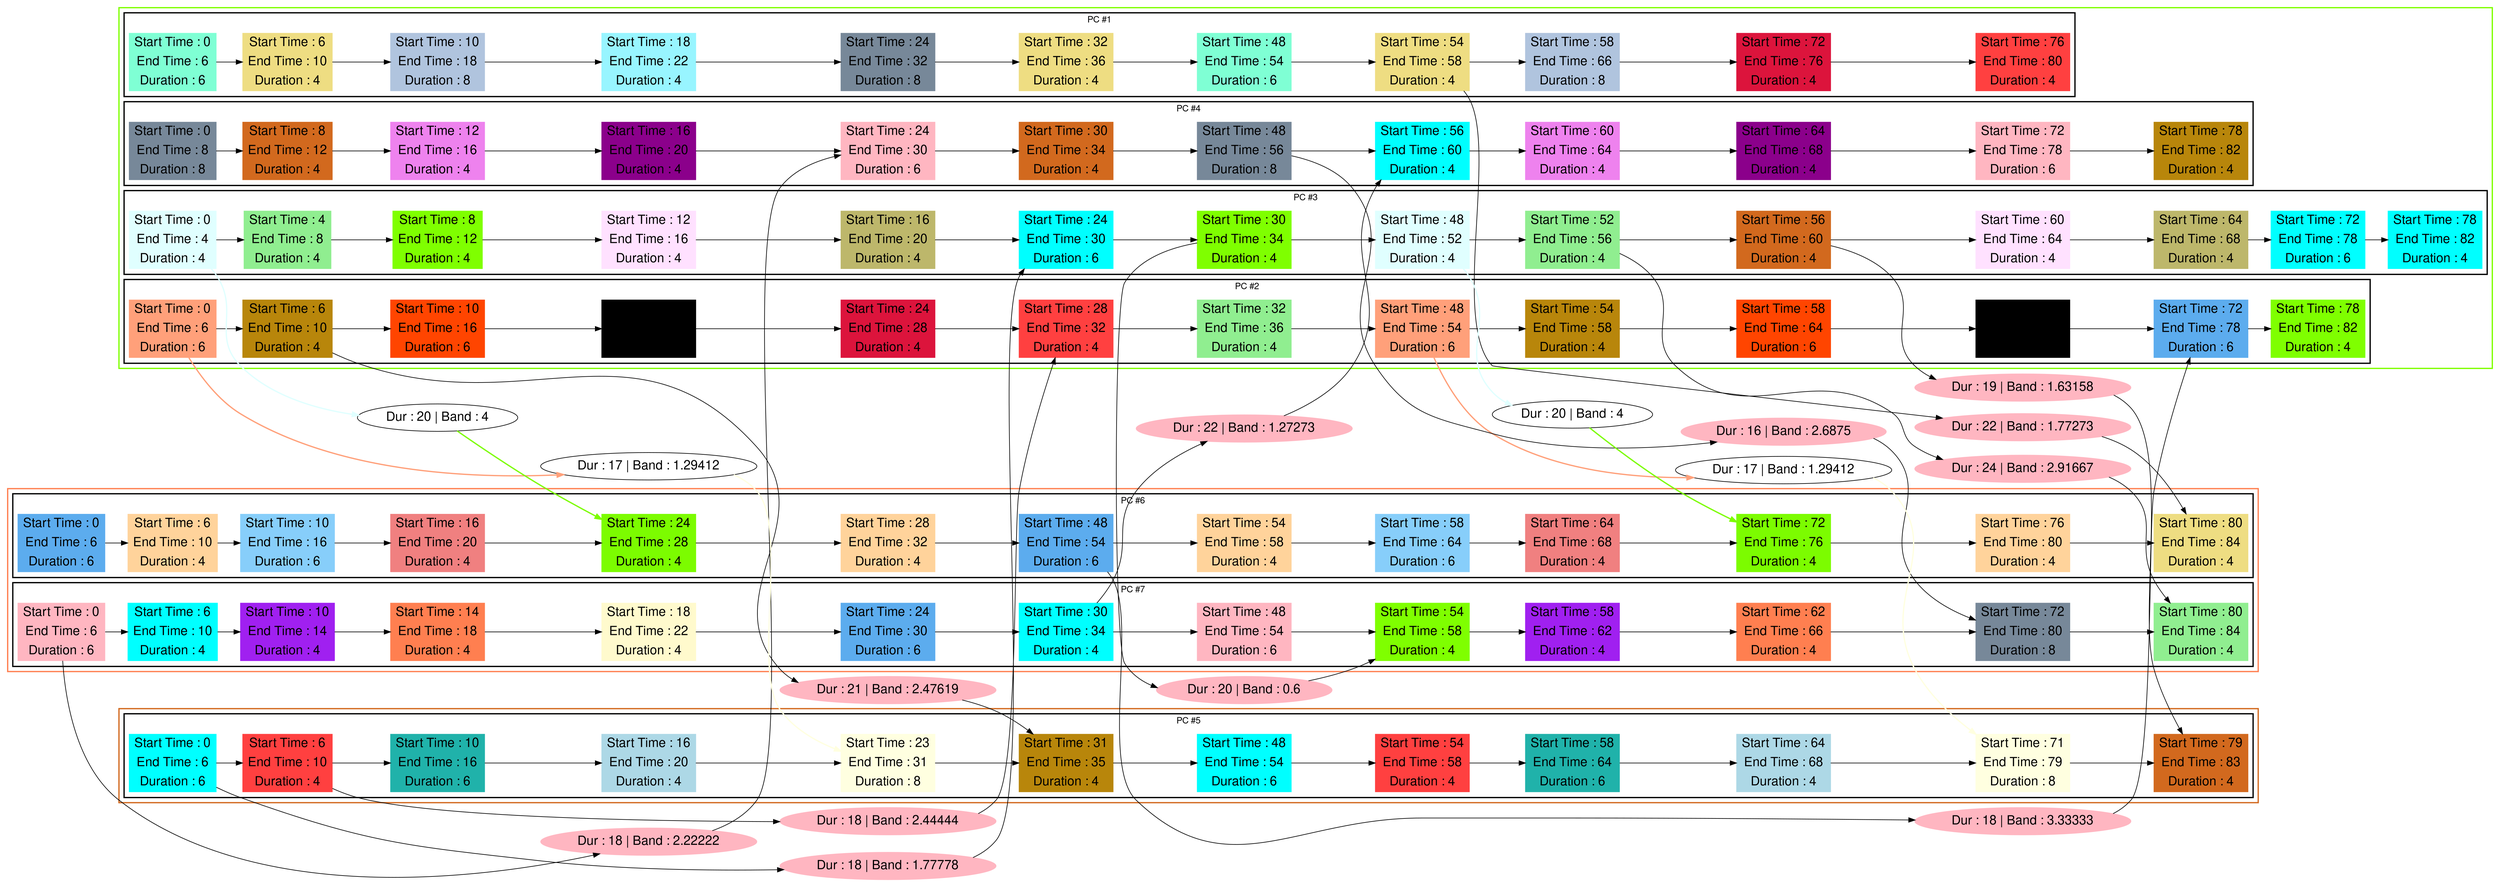digraph G {

fontname="Helvetica,Arial,sans-serif"
node [fontname="Helvetica,Arial,sans-serif"]
edge [fontname="Helvetica,Arial,sans-serif"]
graph [rankdir = "LR"];
node [fontsize = "20" shape = "ellipse"];

    subgraph cluster_Mod_0{
        color =chartreuse
        style = bold
        subgraph cluster_0{
           node [style=filled]
           color = black


            "node8" [
               label = "Start Time : 0 | End Time : 6 | Duration : 6"
               shape = "record"
               color = aquamarine
            ]

            "node62" [
               label = "Start Time : 6 | End Time : 10 | Duration : 4"
               shape = "record"
               color = lightgoldenrod
            ]

            "node84" [
               label = "Start Time : 10 | End Time : 18 | Duration : 8"
               shape = "record"
               color = lightsteelblue
            ]

            "node26" [
               label = "Start Time : 18 | End Time : 22 | Duration : 4"
               shape = "record"
               color = cadetblue1
            ]

            "node81" [
               label = "Start Time : 24 | End Time : 32 | Duration : 8"
               shape = "record"
               color = lightslategray
            ]

            "node63" [
               label = "Start Time : 32 | End Time : 36 | Duration : 4"
               shape = "record"
               color = lightgoldenrod
            ]

            "node9" [
               label = "Start Time : 48 | End Time : 54 | Duration : 6"
               shape = "record"
               color = aquamarine
            ]

            "node64" [
               label = "Start Time : 54 | End Time : 58 | Duration : 4"
               shape = "record"
               color = lightgoldenrod
            ]

            "node85" [
               label = "Start Time : 58 | End Time : 66 | Duration : 8"
               shape = "record"
               color = lightsteelblue
            ]

            "node40" [
               label = "Start Time : 72 | End Time : 76 | Duration : 4"
               shape = "record"
               color = crimson
            ]

            "node21" [
               label = "Start Time : 76 | End Time : 80 | Duration : 4"
               shape = "record"
               color = brown1
            ]

            node8 -> node62 -> node84 -> node26 -> node81 -> node63 -> node9 -> node64 -> node85 -> node40 -> node21

            label = "PC #1"

        }
        subgraph cluster_1{
           node [style=filled]
           color = black


            "node74" [
               label = "Start Time : 0 | End Time : 6 | Duration : 6"
               shape = "record"
               color = lightsalmon
            ]

            "node45" [
               label = "Start Time : 6 | End Time : 10 | Duration : 4"
               shape = "record"
               color = darkgoldenrod
            ]

            "node10" [
               label = "Start Time : 10 | End Time : 16 | Duration : 6"
               shape = "record"
               color = orangered1
            ]

            "node37" [
               label = "Start Time : 16 | End Time : 20 | Duration : 4"
               shape = "record"
               color = cornflower
            ]

            "node39" [
               label = "Start Time : 24 | End Time : 28 | Duration : 4"
               shape = "record"
               color = crimson
            ]

            "node19" [
               label = "Start Time : 28 | End Time : 32 | Duration : 4"
               shape = "record"
               color = brown1
            ]

            "node67" [
               label = "Start Time : 32 | End Time : 36 | Duration : 4"
               shape = "record"
               color = lightgreen
            ]

            "node75" [
               label = "Start Time : 48 | End Time : 54 | Duration : 6"
               shape = "record"
               color = lightsalmon
            ]

            "node47" [
               label = "Start Time : 54 | End Time : 58 | Duration : 4"
               shape = "record"
               color = darkgoldenrod
            ]

            "node11" [
               label = "Start Time : 58 | End Time : 64 | Duration : 6"
               shape = "record"
               color = orangered1
            ]

            "node38" [
               label = "Start Time : 64 | End Time : 68 | Duration : 4"
               shape = "record"
               color = cornflower
            ]

            "node3" [
               label = "Start Time : 72 | End Time : 78 | Duration : 6"
               shape = "record"
               color = steelblue2
            ]

            "node30" [
               label = "Start Time : 78 | End Time : 82 | Duration : 4"
               shape = "record"
               color = chartreuse
            ]

            node74 -> node45 -> node10 -> node37 -> node39 -> node19 -> node67 -> node75 -> node47 -> node11 -> node38 -> node3 -> node30

            label = "PC #2"

        }
        subgraph cluster_2{
           node [style=filled]
           color = black


            "node60" [
               label = "Start Time : 0 | End Time : 4 | Duration : 4"
               shape = "record"
               color = lightcyan
            ]

            "node66" [
               label = "Start Time : 4 | End Time : 8 | Duration : 4"
               shape = "record"
               color = lightgreen
            ]

            "node27" [
               label = "Start Time : 8 | End Time : 12 | Duration : 4"
               shape = "record"
               color = chartreuse
            ]

            "node14" [
               label = "Start Time : 12 | End Time : 16 | Duration : 4"
               shape = "record"
               color = thistle1
            ]

            "node49" [
               label = "Start Time : 16 | End Time : 20 | Duration : 4"
               shape = "record"
               color = darkkhaki
            ]

            "node5" [
               label = "Start Time : 24 | End Time : 30 | Duration : 6"
               shape = "record"
               color = aqua
            ]

            "node28" [
               label = "Start Time : 30 | End Time : 34 | Duration : 4"
               shape = "record"
               color = chartreuse
            ]

            "node61" [
               label = "Start Time : 48 | End Time : 52 | Duration : 4"
               shape = "record"
               color = lightcyan
            ]

            "node68" [
               label = "Start Time : 52 | End Time : 56 | Duration : 4"
               shape = "record"
               color = lightgreen
            ]

            "node33" [
               label = "Start Time : 56 | End Time : 60 | Duration : 4"
               shape = "record"
               color = chocolate
            ]

            "node15" [
               label = "Start Time : 60 | End Time : 64 | Duration : 4"
               shape = "record"
               color = thistle1
            ]

            "node50" [
               label = "Start Time : 64 | End Time : 68 | Duration : 4"
               shape = "record"
               color = darkkhaki
            ]

            "node7" [
               label = "Start Time : 72 | End Time : 78 | Duration : 6"
               shape = "record"
               color = aqua
            ]

            "node44" [
               label = "Start Time : 78 | End Time : 82 | Duration : 4"
               shape = "record"
               color = cyan
            ]

            node60 -> node66 -> node27 -> node14 -> node49 -> node5 -> node28 -> node61 -> node68 -> node33 -> node15 -> node50 -> node7 -> node44

            label = "PC #3"

        }
        subgraph cluster_3{
           node [style=filled]
           color = black


            "node80" [
               label = "Start Time : 0 | End Time : 8 | Duration : 8"
               shape = "record"
               color = lightslategray
            ]

            "node31" [
               label = "Start Time : 8 | End Time : 12 | Duration : 4"
               shape = "record"
               color = chocolate
            ]

            "node16" [
               label = "Start Time : 12 | End Time : 16 | Duration : 4"
               shape = "record"
               color = violet
            ]

            "node51" [
               label = "Start Time : 16 | End Time : 20 | Duration : 4"
               shape = "record"
               color = darkmagenta
            ]

            "node71" [
               label = "Start Time : 24 | End Time : 30 | Duration : 6"
               shape = "record"
               color = lightpink
            ]

            "node32" [
               label = "Start Time : 30 | End Time : 34 | Duration : 4"
               shape = "record"
               color = chocolate
            ]

            "node82" [
               label = "Start Time : 48 | End Time : 56 | Duration : 8"
               shape = "record"
               color = lightslategray
            ]

            "node43" [
               label = "Start Time : 56 | End Time : 60 | Duration : 4"
               shape = "record"
               color = cyan
            ]

            "node17" [
               label = "Start Time : 60 | End Time : 64 | Duration : 4"
               shape = "record"
               color = violet
            ]

            "node52" [
               label = "Start Time : 64 | End Time : 68 | Duration : 4"
               shape = "record"
               color = darkmagenta
            ]

            "node73" [
               label = "Start Time : 72 | End Time : 78 | Duration : 6"
               shape = "record"
               color = lightpink
            ]

            "node48" [
               label = "Start Time : 78 | End Time : 82 | Duration : 4"
               shape = "record"
               color = darkgoldenrod
            ]

            node80 -> node31 -> node16 -> node51 -> node71 -> node32 -> node82 -> node43 -> node17 -> node52 -> node73 -> node48

            label = "PC #4"

        }
    }
    subgraph cluster_Mod_4{
        color =chocolate
        style = bold
        subgraph cluster_4{
           node [style=filled]
           color = black


            "node4" [
               label = "Start Time : 0 | End Time : 6 | Duration : 6"
               shape = "record"
               color = aqua
            ]

            "node18" [
               label = "Start Time : 6 | End Time : 10 | Duration : 4"
               shape = "record"
               color = brown1
            ]

            "node76" [
               label = "Start Time : 10 | End Time : 16 | Duration : 6"
               shape = "record"
               color = lightseagreen
            ]

            "node56" [
               label = "Start Time : 16 | End Time : 20 | Duration : 4"
               shape = "record"
               color = lightblue
            ]

            "node86" [
               label = "Start Time : 23 | End Time : 31 | Duration : 8"
               shape = "record"
               color = lightyellow
            ]

            "node46" [
               label = "Start Time : 31 | End Time : 35 | Duration : 4"
               shape = "record"
               color = darkgoldenrod
            ]

            "node6" [
               label = "Start Time : 48 | End Time : 54 | Duration : 6"
               shape = "record"
               color = aqua
            ]

            "node20" [
               label = "Start Time : 54 | End Time : 58 | Duration : 4"
               shape = "record"
               color = brown1
            ]

            "node77" [
               label = "Start Time : 58 | End Time : 64 | Duration : 6"
               shape = "record"
               color = lightseagreen
            ]

            "node57" [
               label = "Start Time : 64 | End Time : 68 | Duration : 4"
               shape = "record"
               color = lightblue
            ]

            "node87" [
               label = "Start Time : 71 | End Time : 79 | Duration : 8"
               shape = "record"
               color = lightyellow
            ]

            "node34" [
               label = "Start Time : 79 | End Time : 83 | Duration : 4"
               shape = "record"
               color = chocolate
            ]

            node4 -> node18 -> node76 -> node56 -> node86 -> node46 -> node6 -> node20 -> node77 -> node57 -> node87 -> node34

            label = "PC #5"

        }
    }
    subgraph cluster_Mod_5{
        color =coral
        style = bold
        subgraph cluster_5{
           node [style=filled]
           color = black


            "node0" [
               label = "Start Time : 0 | End Time : 6 | Duration : 6"
               shape = "record"
               color = steelblue2
            ]

            "node22" [
               label = "Start Time : 6 | End Time : 10 | Duration : 4"
               shape = "record"
               color = burlywood1
            ]

            "node78" [
               label = "Start Time : 10 | End Time : 16 | Duration : 6"
               shape = "record"
               color = lightskyblue
            ]

            "node58" [
               label = "Start Time : 16 | End Time : 20 | Duration : 4"
               shape = "record"
               color = lightcoral
            ]

            "node53" [
               label = "Start Time : 24 | End Time : 28 | Duration : 4"
               shape = "record"
               color = lawngreen
            ]

            "node23" [
               label = "Start Time : 28 | End Time : 32 | Duration : 4"
               shape = "record"
               color = burlywood1
            ]

            "node2" [
               label = "Start Time : 48 | End Time : 54 | Duration : 6"
               shape = "record"
               color = steelblue2
            ]

            "node24" [
               label = "Start Time : 54 | End Time : 58 | Duration : 4"
               shape = "record"
               color = burlywood1
            ]

            "node79" [
               label = "Start Time : 58 | End Time : 64 | Duration : 6"
               shape = "record"
               color = lightskyblue
            ]

            "node59" [
               label = "Start Time : 64 | End Time : 68 | Duration : 4"
               shape = "record"
               color = lightcoral
            ]

            "node54" [
               label = "Start Time : 72 | End Time : 76 | Duration : 4"
               shape = "record"
               color = lawngreen
            ]

            "node25" [
               label = "Start Time : 76 | End Time : 80 | Duration : 4"
               shape = "record"
               color = burlywood1
            ]

            "node65" [
               label = "Start Time : 80 | End Time : 84 | Duration : 4"
               shape = "record"
               color = lightgoldenrod
            ]

            node0 -> node22 -> node78 -> node58 -> node53 -> node23 -> node2 -> node24 -> node79 -> node59 -> node54 -> node25 -> node65

            label = "PC #6"

        }
        subgraph cluster_6{
           node [style=filled]
           color = black


            "node70" [
               label = "Start Time : 0 | End Time : 6 | Duration : 6"
               shape = "record"
               color = lightpink
            ]

            "node41" [
               label = "Start Time : 6 | End Time : 10 | Duration : 4"
               shape = "record"
               color = cyan
            ]

            "node12" [
               label = "Start Time : 10 | End Time : 14 | Duration : 4"
               shape = "record"
               color = x11purple
            ]

            "node35" [
               label = "Start Time : 14 | End Time : 18 | Duration : 4"
               shape = "record"
               color = coral
            ]

            "node55" [
               label = "Start Time : 18 | End Time : 22 | Duration : 4"
               shape = "record"
               color = lemonchiffon
            ]

            "node1" [
               label = "Start Time : 24 | End Time : 30 | Duration : 6"
               shape = "record"
               color = steelblue2
            ]

            "node42" [
               label = "Start Time : 30 | End Time : 34 | Duration : 4"
               shape = "record"
               color = cyan
            ]

            "node72" [
               label = "Start Time : 48 | End Time : 54 | Duration : 6"
               shape = "record"
               color = lightpink
            ]

            "node29" [
               label = "Start Time : 54 | End Time : 58 | Duration : 4"
               shape = "record"
               color = chartreuse
            ]

            "node13" [
               label = "Start Time : 58 | End Time : 62 | Duration : 4"
               shape = "record"
               color = x11purple
            ]

            "node36" [
               label = "Start Time : 62 | End Time : 66 | Duration : 4"
               shape = "record"
               color = coral
            ]

            "node83" [
               label = "Start Time : 72 | End Time : 80 | Duration : 8"
               shape = "record"
               color = lightslategray
            ]

            "node69" [
               label = "Start Time : 80 | End Time : 84 | Duration : 4"
               shape = "record"
               color = lightgreen
            ]

            node70 -> node41 -> node12 -> node35 -> node55 -> node1 -> node42 -> node72 -> node29 -> node13 -> node36 -> node83 -> node69

            label = "PC #7"

        }
    }
    "contextMessage0" [
       label = "Dur : 18 | Band : 1.77778"
       shape = "ellipse"       color = lightpink
       style = filled   ]
    "contextMessage1" [
       label = "Dur : 18 | Band : 2.22222"
       shape = "ellipse"       color = lightpink
       style = filled   ]
    "contextMessage2" [
       label = "Dur : 18 | Band : 2.44444"
       shape = "ellipse"       color = lightpink
       style = filled   ]
    "contextMessage3" [
       label = "Dur : 21 | Band : 2.47619"
       shape = "ellipse"       color = lightpink
       style = filled   ]
    "contextMessage4" [
       label = "Dur : 20 | Band : 0.6"
       shape = "ellipse"       color = lightpink
       style = filled   ]
    "contextMessage5" [
       label = "Dur : 22 | Band : 1.27273"
       shape = "ellipse"       color = lightpink
       style = filled   ]
    "contextMessage6" [
       label = "Dur : 16 | Band : 2.6875"
       shape = "ellipse"       color = lightpink
       style = filled   ]
    "contextMessage7" [
       label = "Dur : 18 | Band : 3.33333"
       shape = "ellipse"       color = lightpink
       style = filled   ]
    "contextMessage8" [
       label = "Dur : 19 | Band : 1.63158"
       shape = "ellipse"       color = lightpink
       style = filled   ]
    "contextMessage9" [
       label = "Dur : 22 | Band : 1.77273"
       shape = "ellipse"       color = lightpink
       style = filled   ]
    "contextMessage10" [
       label = "Dur : 24 | Band : 2.91667"
       shape = "ellipse"       color = lightpink
       style = filled   ]

    node4 -> contextMessage0 -> node5
    node70 -> contextMessage1 -> node71
    node18 -> contextMessage2 -> node19
    node45 -> contextMessage3 -> node46
    node28 -> contextMessage4 -> node29
    node42 -> contextMessage5 -> node43
    node82 -> contextMessage6 -> node83
    node2 -> contextMessage7 -> node3
    node33 -> contextMessage8 -> node34
    node64 -> contextMessage9 -> node65
    node68 -> contextMessage10 -> node69

    "message0" [
       label = "Dur : 17 | Band : 1.29412"
       shape = "ellipse"   ]
    "message1" [
       label = "Dur : 17 | Band : 1.29412"
       shape = "ellipse"   ]
    "message2" [
       label = "Dur : 20 | Band : 4"
       shape = "ellipse"   ]
    "message3" [
       label = "Dur : 20 | Band : 4"
       shape = "ellipse"   ]

    node74 -> message0 [color =lightsalmon style = bold]
    message0 -> node86 [color =lightyellow style = bold]
    node75 -> message1 [color =lightsalmon style = bold]
    message1 -> node87 [color =lightyellow style = bold]
    node60 -> message2 [color =lightcyan style = bold]
    message2 -> node53 [color =lawngreen style = bold]
    node61 -> message3 [color =lightcyan style = bold]
    message3 -> node54 [color =lawngreen style = bold]

}

